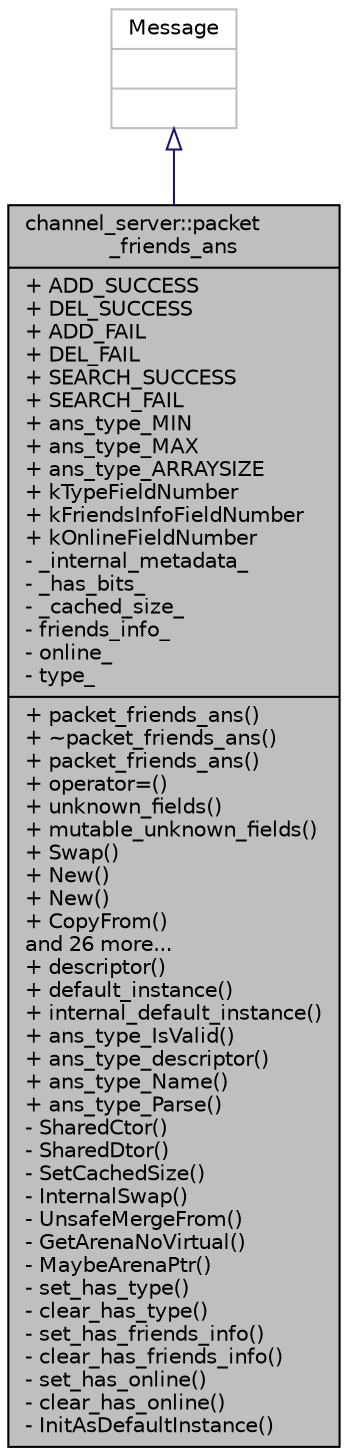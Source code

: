 digraph "channel_server::packet_friends_ans"
{
  edge [fontname="Helvetica",fontsize="10",labelfontname="Helvetica",labelfontsize="10"];
  node [fontname="Helvetica",fontsize="10",shape=record];
  Node0 [label="{channel_server::packet\l_friends_ans\n|+ ADD_SUCCESS\l+ DEL_SUCCESS\l+ ADD_FAIL\l+ DEL_FAIL\l+ SEARCH_SUCCESS\l+ SEARCH_FAIL\l+ ans_type_MIN\l+ ans_type_MAX\l+ ans_type_ARRAYSIZE\l+ kTypeFieldNumber\l+ kFriendsInfoFieldNumber\l+ kOnlineFieldNumber\l- _internal_metadata_\l- _has_bits_\l- _cached_size_\l- friends_info_\l- online_\l- type_\l|+ packet_friends_ans()\l+ ~packet_friends_ans()\l+ packet_friends_ans()\l+ operator=()\l+ unknown_fields()\l+ mutable_unknown_fields()\l+ Swap()\l+ New()\l+ New()\l+ CopyFrom()\land 26 more...\l+ descriptor()\l+ default_instance()\l+ internal_default_instance()\l+ ans_type_IsValid()\l+ ans_type_descriptor()\l+ ans_type_Name()\l+ ans_type_Parse()\l- SharedCtor()\l- SharedDtor()\l- SetCachedSize()\l- InternalSwap()\l- UnsafeMergeFrom()\l- GetArenaNoVirtual()\l- MaybeArenaPtr()\l- set_has_type()\l- clear_has_type()\l- set_has_friends_info()\l- clear_has_friends_info()\l- set_has_online()\l- clear_has_online()\l- InitAsDefaultInstance()\l}",height=0.2,width=0.4,color="black", fillcolor="grey75", style="filled", fontcolor="black"];
  Node1 -> Node0 [dir="back",color="midnightblue",fontsize="10",style="solid",arrowtail="onormal",fontname="Helvetica"];
  Node1 [label="{Message\n||}",height=0.2,width=0.4,color="grey75", fillcolor="white", style="filled"];
}

